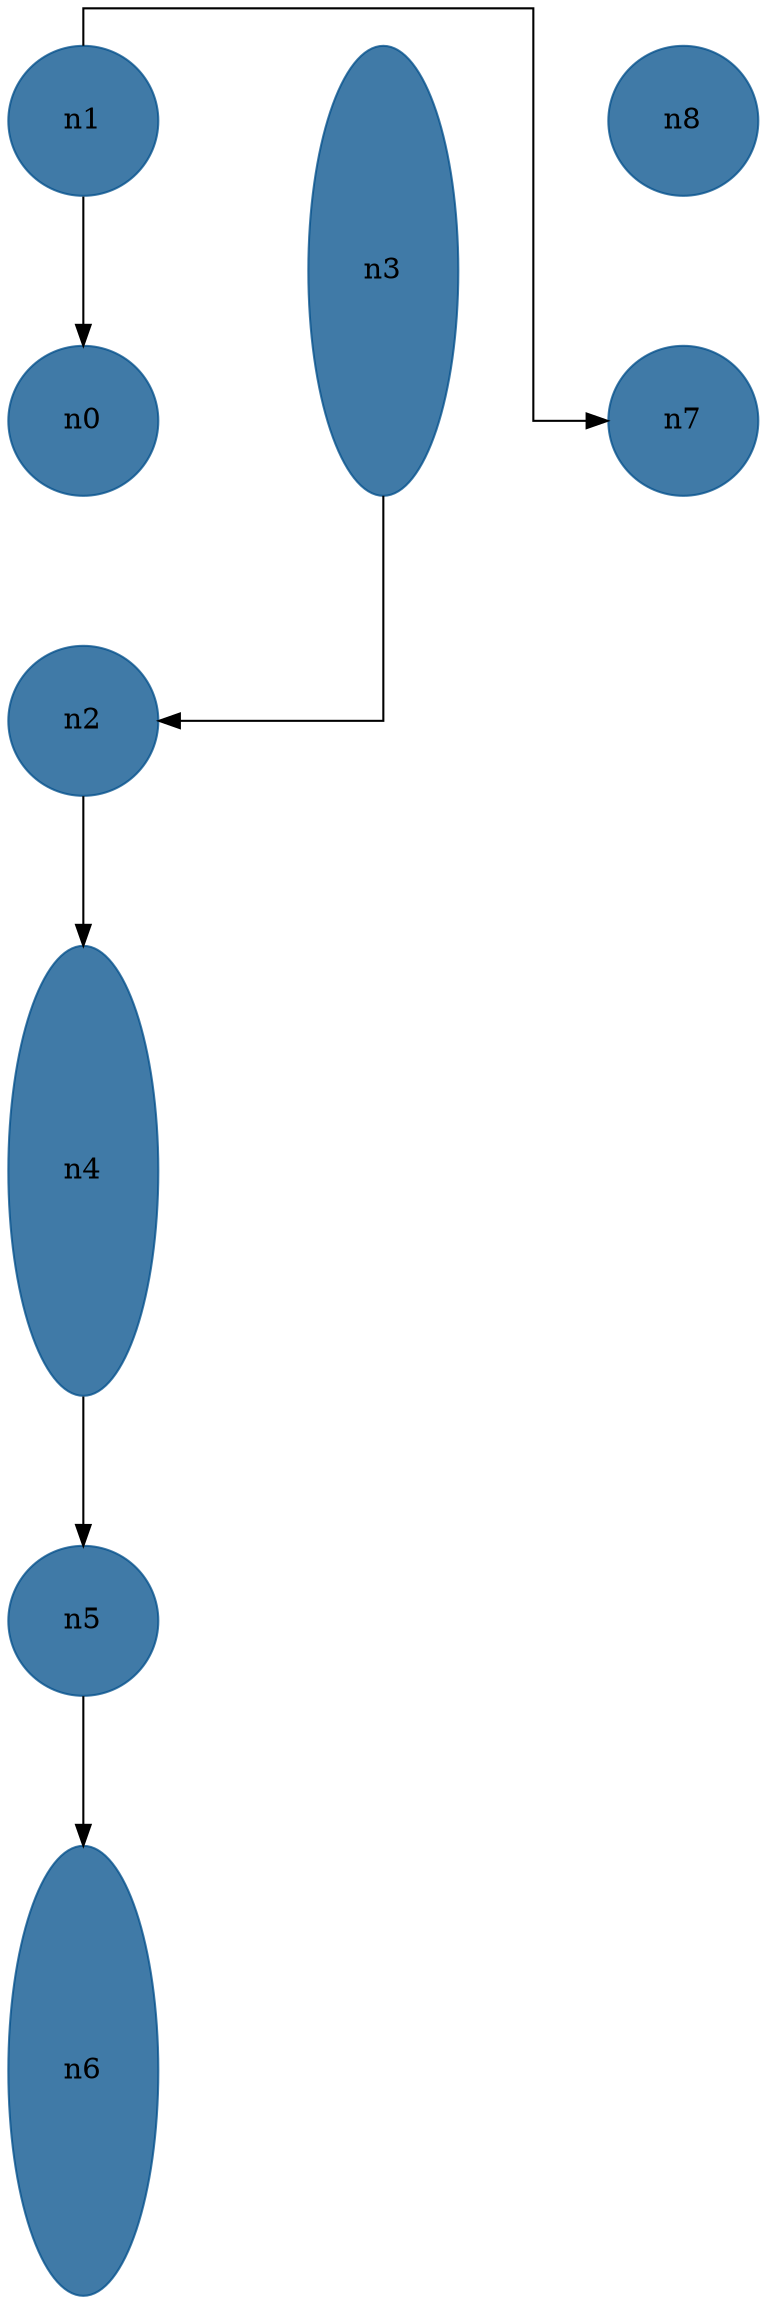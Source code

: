 //do not use DOT to generate pdf use NEATO or FDP
digraph{
layout="neato";
splines="ortho";
n1[shape="ellipse", style="filled", color="#004E8ABF", pos="0,16!", height="1", width="1"];
n1 -> n0;
n1 -> n7;
n3[shape="ellipse", style="filled", color="#004E8ABF", pos="2,15!", height="3", width="1"];
n3 -> n2;
n8[shape="ellipse", style="filled", color="#004E8ABF", pos="4,16!", height="1", width="1"];
n0[shape="ellipse", style="filled", color="#004E8ABF", pos="0,14!", height="1", width="1"];
n7[shape="ellipse", style="filled", color="#004E8ABF", pos="4,14!", height="1", width="1"];
n2[shape="ellipse", style="filled", color="#004E8ABF", pos="0,12!", height="1", width="1"];
n2 -> n4;
n4[shape="ellipse", style="filled", color="#004E8ABF", pos="0,9!", height="3", width="1"];
n4 -> n5;
n5[shape="ellipse", style="filled", color="#004E8ABF", pos="0,6!", height="1", width="1"];
n5 -> n6;
n6[shape="ellipse", style="filled", color="#004E8ABF", pos="0,3!", height="3", width="1"];
}